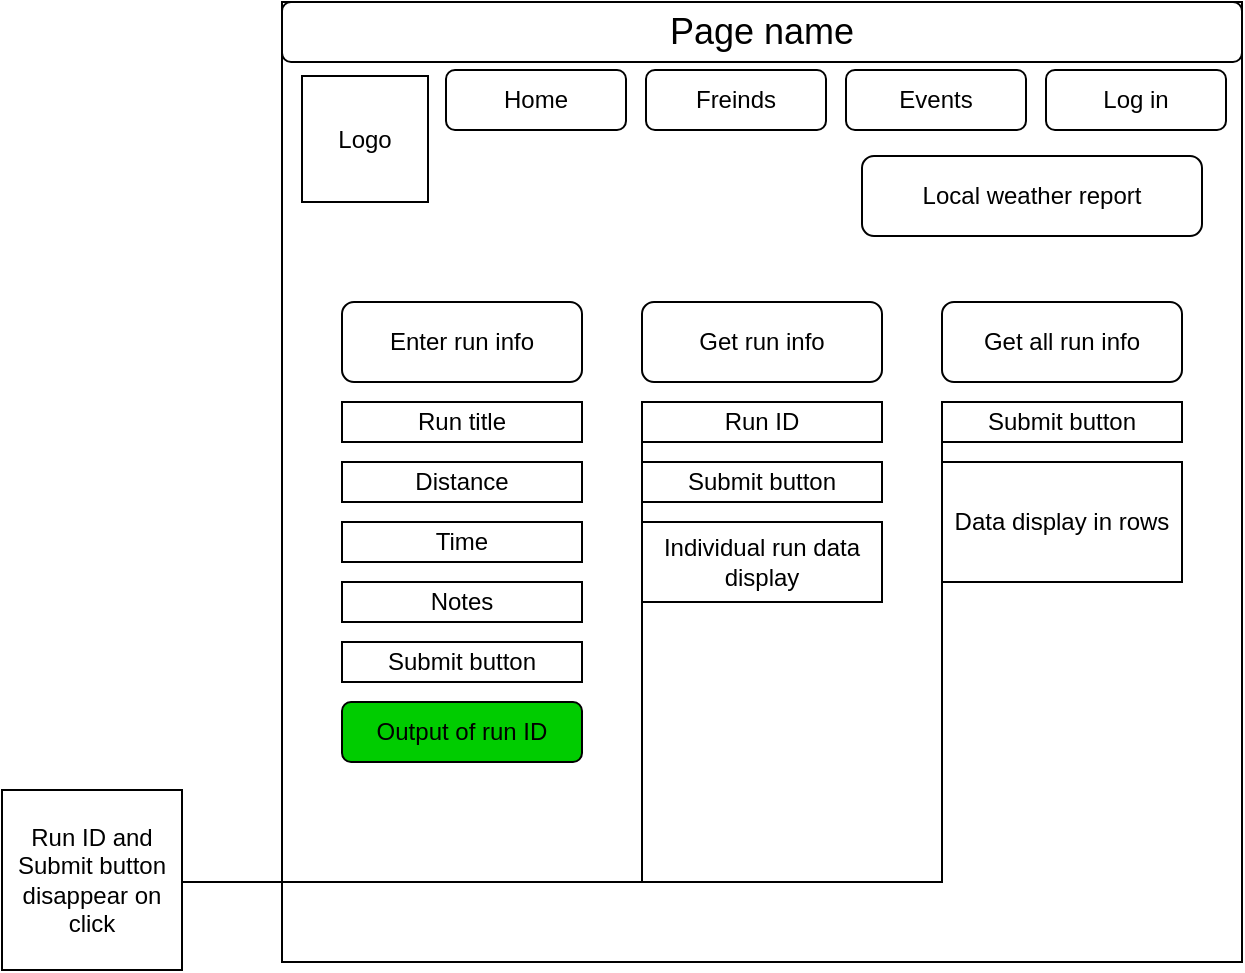 <mxfile version="24.7.6">
  <diagram name="Page-1" id="RCbGUIcbfS4RPRtHN16q">
    <mxGraphModel dx="954" dy="547" grid="1" gridSize="10" guides="1" tooltips="1" connect="1" arrows="1" fold="1" page="1" pageScale="1" pageWidth="827" pageHeight="1169" math="0" shadow="0">
      <root>
        <mxCell id="0" />
        <mxCell id="1" parent="0" />
        <mxCell id="FsOBN7YNcrXlZLE7wFAp-9" value="" style="whiteSpace=wrap;html=1;aspect=fixed;" vertex="1" parent="1">
          <mxGeometry x="180" y="40" width="480" height="480" as="geometry" />
        </mxCell>
        <mxCell id="FsOBN7YNcrXlZLE7wFAp-10" value="&lt;span style=&quot;font-size: 18px;&quot;&gt;Page name&lt;/span&gt;" style="rounded=1;whiteSpace=wrap;html=1;" vertex="1" parent="1">
          <mxGeometry x="180" y="40" width="480" height="30" as="geometry" />
        </mxCell>
        <mxCell id="FsOBN7YNcrXlZLE7wFAp-11" value="Enter run info" style="rounded=1;whiteSpace=wrap;html=1;" vertex="1" parent="1">
          <mxGeometry x="210" y="190" width="120" height="40" as="geometry" />
        </mxCell>
        <mxCell id="FsOBN7YNcrXlZLE7wFAp-12" value="Logo" style="whiteSpace=wrap;html=1;aspect=fixed;" vertex="1" parent="1">
          <mxGeometry x="190" y="77" width="63" height="63" as="geometry" />
        </mxCell>
        <mxCell id="FsOBN7YNcrXlZLE7wFAp-13" value="Run title" style="rounded=0;whiteSpace=wrap;html=1;" vertex="1" parent="1">
          <mxGeometry x="210" y="240" width="120" height="20" as="geometry" />
        </mxCell>
        <mxCell id="FsOBN7YNcrXlZLE7wFAp-14" value="Distance" style="rounded=0;whiteSpace=wrap;html=1;" vertex="1" parent="1">
          <mxGeometry x="210" y="270" width="120" height="20" as="geometry" />
        </mxCell>
        <mxCell id="FsOBN7YNcrXlZLE7wFAp-15" value="Time" style="rounded=0;whiteSpace=wrap;html=1;" vertex="1" parent="1">
          <mxGeometry x="210" y="300" width="120" height="20" as="geometry" />
        </mxCell>
        <mxCell id="FsOBN7YNcrXlZLE7wFAp-16" value="Notes" style="rounded=0;whiteSpace=wrap;html=1;" vertex="1" parent="1">
          <mxGeometry x="210" y="330" width="120" height="20" as="geometry" />
        </mxCell>
        <mxCell id="FsOBN7YNcrXlZLE7wFAp-18" value="Get run info" style="rounded=1;whiteSpace=wrap;html=1;" vertex="1" parent="1">
          <mxGeometry x="360" y="190" width="120" height="40" as="geometry" />
        </mxCell>
        <mxCell id="FsOBN7YNcrXlZLE7wFAp-19" value="Output of run ID" style="rounded=1;whiteSpace=wrap;html=1;fillColor=#00CC00;" vertex="1" parent="1">
          <mxGeometry x="210" y="390" width="120" height="30" as="geometry" />
        </mxCell>
        <mxCell id="FsOBN7YNcrXlZLE7wFAp-20" value="Run ID" style="rounded=0;whiteSpace=wrap;html=1;" vertex="1" parent="1">
          <mxGeometry x="360" y="240" width="120" height="20" as="geometry" />
        </mxCell>
        <mxCell id="FsOBN7YNcrXlZLE7wFAp-21" value="Submit button" style="rounded=0;whiteSpace=wrap;html=1;" vertex="1" parent="1">
          <mxGeometry x="210" y="360" width="120" height="20" as="geometry" />
        </mxCell>
        <mxCell id="FsOBN7YNcrXlZLE7wFAp-22" value="Submit button" style="rounded=0;whiteSpace=wrap;html=1;" vertex="1" parent="1">
          <mxGeometry x="360" y="270" width="120" height="20" as="geometry" />
        </mxCell>
        <mxCell id="FsOBN7YNcrXlZLE7wFAp-23" value="Local weather report" style="rounded=1;whiteSpace=wrap;html=1;" vertex="1" parent="1">
          <mxGeometry x="470" y="117" width="170" height="40" as="geometry" />
        </mxCell>
        <mxCell id="FsOBN7YNcrXlZLE7wFAp-24" value="Log in" style="rounded=1;whiteSpace=wrap;html=1;" vertex="1" parent="1">
          <mxGeometry x="562" y="74" width="90" height="30" as="geometry" />
        </mxCell>
        <mxCell id="FsOBN7YNcrXlZLE7wFAp-25" value="Get all run info" style="rounded=1;whiteSpace=wrap;html=1;" vertex="1" parent="1">
          <mxGeometry x="510" y="190" width="120" height="40" as="geometry" />
        </mxCell>
        <mxCell id="FsOBN7YNcrXlZLE7wFAp-27" value="Submit button" style="rounded=0;whiteSpace=wrap;html=1;" vertex="1" parent="1">
          <mxGeometry x="510" y="240" width="120" height="20" as="geometry" />
        </mxCell>
        <mxCell id="FsOBN7YNcrXlZLE7wFAp-28" value="Data display in rows" style="rounded=0;whiteSpace=wrap;html=1;" vertex="1" parent="1">
          <mxGeometry x="510" y="270" width="120" height="60" as="geometry" />
        </mxCell>
        <mxCell id="FsOBN7YNcrXlZLE7wFAp-30" value="Individual run data display" style="rounded=0;whiteSpace=wrap;html=1;" vertex="1" parent="1">
          <mxGeometry x="360" y="300" width="120" height="40" as="geometry" />
        </mxCell>
        <mxCell id="FsOBN7YNcrXlZLE7wFAp-33" value="" style="endArrow=none;html=1;rounded=0;entryX=0;entryY=0.5;entryDx=0;entryDy=0;" edge="1" parent="1" target="FsOBN7YNcrXlZLE7wFAp-20">
          <mxGeometry width="50" height="50" relative="1" as="geometry">
            <mxPoint x="120" y="480" as="sourcePoint" />
            <mxPoint x="460" y="250" as="targetPoint" />
            <Array as="points">
              <mxPoint x="360" y="480" />
            </Array>
          </mxGeometry>
        </mxCell>
        <mxCell id="FsOBN7YNcrXlZLE7wFAp-34" value="Run ID and Submit button disappear on click" style="whiteSpace=wrap;html=1;aspect=fixed;" vertex="1" parent="1">
          <mxGeometry x="40" y="434" width="90" height="90" as="geometry" />
        </mxCell>
        <mxCell id="FsOBN7YNcrXlZLE7wFAp-36" value="" style="endArrow=none;html=1;rounded=0;entryX=0;entryY=1;entryDx=0;entryDy=0;" edge="1" parent="1" target="FsOBN7YNcrXlZLE7wFAp-27">
          <mxGeometry width="50" height="50" relative="1" as="geometry">
            <mxPoint x="360" y="480" as="sourcePoint" />
            <mxPoint x="460" y="250" as="targetPoint" />
            <Array as="points">
              <mxPoint x="510" y="480" />
            </Array>
          </mxGeometry>
        </mxCell>
        <mxCell id="FsOBN7YNcrXlZLE7wFAp-37" value="Events" style="rounded=1;whiteSpace=wrap;html=1;" vertex="1" parent="1">
          <mxGeometry x="462" y="74" width="90" height="30" as="geometry" />
        </mxCell>
        <mxCell id="FsOBN7YNcrXlZLE7wFAp-38" value="Freinds" style="rounded=1;whiteSpace=wrap;html=1;" vertex="1" parent="1">
          <mxGeometry x="362" y="74" width="90" height="30" as="geometry" />
        </mxCell>
        <mxCell id="FsOBN7YNcrXlZLE7wFAp-39" value="Home" style="rounded=1;whiteSpace=wrap;html=1;" vertex="1" parent="1">
          <mxGeometry x="262" y="74" width="90" height="30" as="geometry" />
        </mxCell>
      </root>
    </mxGraphModel>
  </diagram>
</mxfile>
